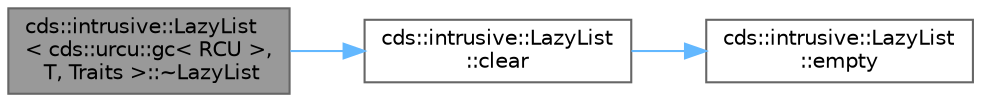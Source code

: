 digraph "cds::intrusive::LazyList&lt; cds::urcu::gc&lt; RCU &gt;, T, Traits &gt;::~LazyList"
{
 // LATEX_PDF_SIZE
  bgcolor="transparent";
  edge [fontname=Helvetica,fontsize=10,labelfontname=Helvetica,labelfontsize=10];
  node [fontname=Helvetica,fontsize=10,shape=box,height=0.2,width=0.4];
  rankdir="LR";
  Node1 [id="Node000001",label="cds::intrusive::LazyList\l\< cds::urcu::gc\< RCU \>,\l T, Traits \>::~LazyList",height=0.2,width=0.4,color="gray40", fillcolor="grey60", style="filled", fontcolor="black",tooltip="Destroys the list object"];
  Node1 -> Node2 [id="edge1_Node000001_Node000002",color="steelblue1",style="solid",tooltip=" "];
  Node2 [id="Node000002",label="cds::intrusive::LazyList\l::clear",height=0.2,width=0.4,color="grey40", fillcolor="white", style="filled",URL="$classcds_1_1intrusive_1_1_lazy_list.html#a2c6b0baff5e117d0345b6fcbbf24dda1",tooltip="Clears the list"];
  Node2 -> Node3 [id="edge2_Node000002_Node000003",color="steelblue1",style="solid",tooltip=" "];
  Node3 [id="Node000003",label="cds::intrusive::LazyList\l::empty",height=0.2,width=0.4,color="grey40", fillcolor="white", style="filled",URL="$classcds_1_1intrusive_1_1_lazy_list.html#a93890fdab491a6a98f1907ebb55c7855",tooltip="Checks if the list is empty"];
}
